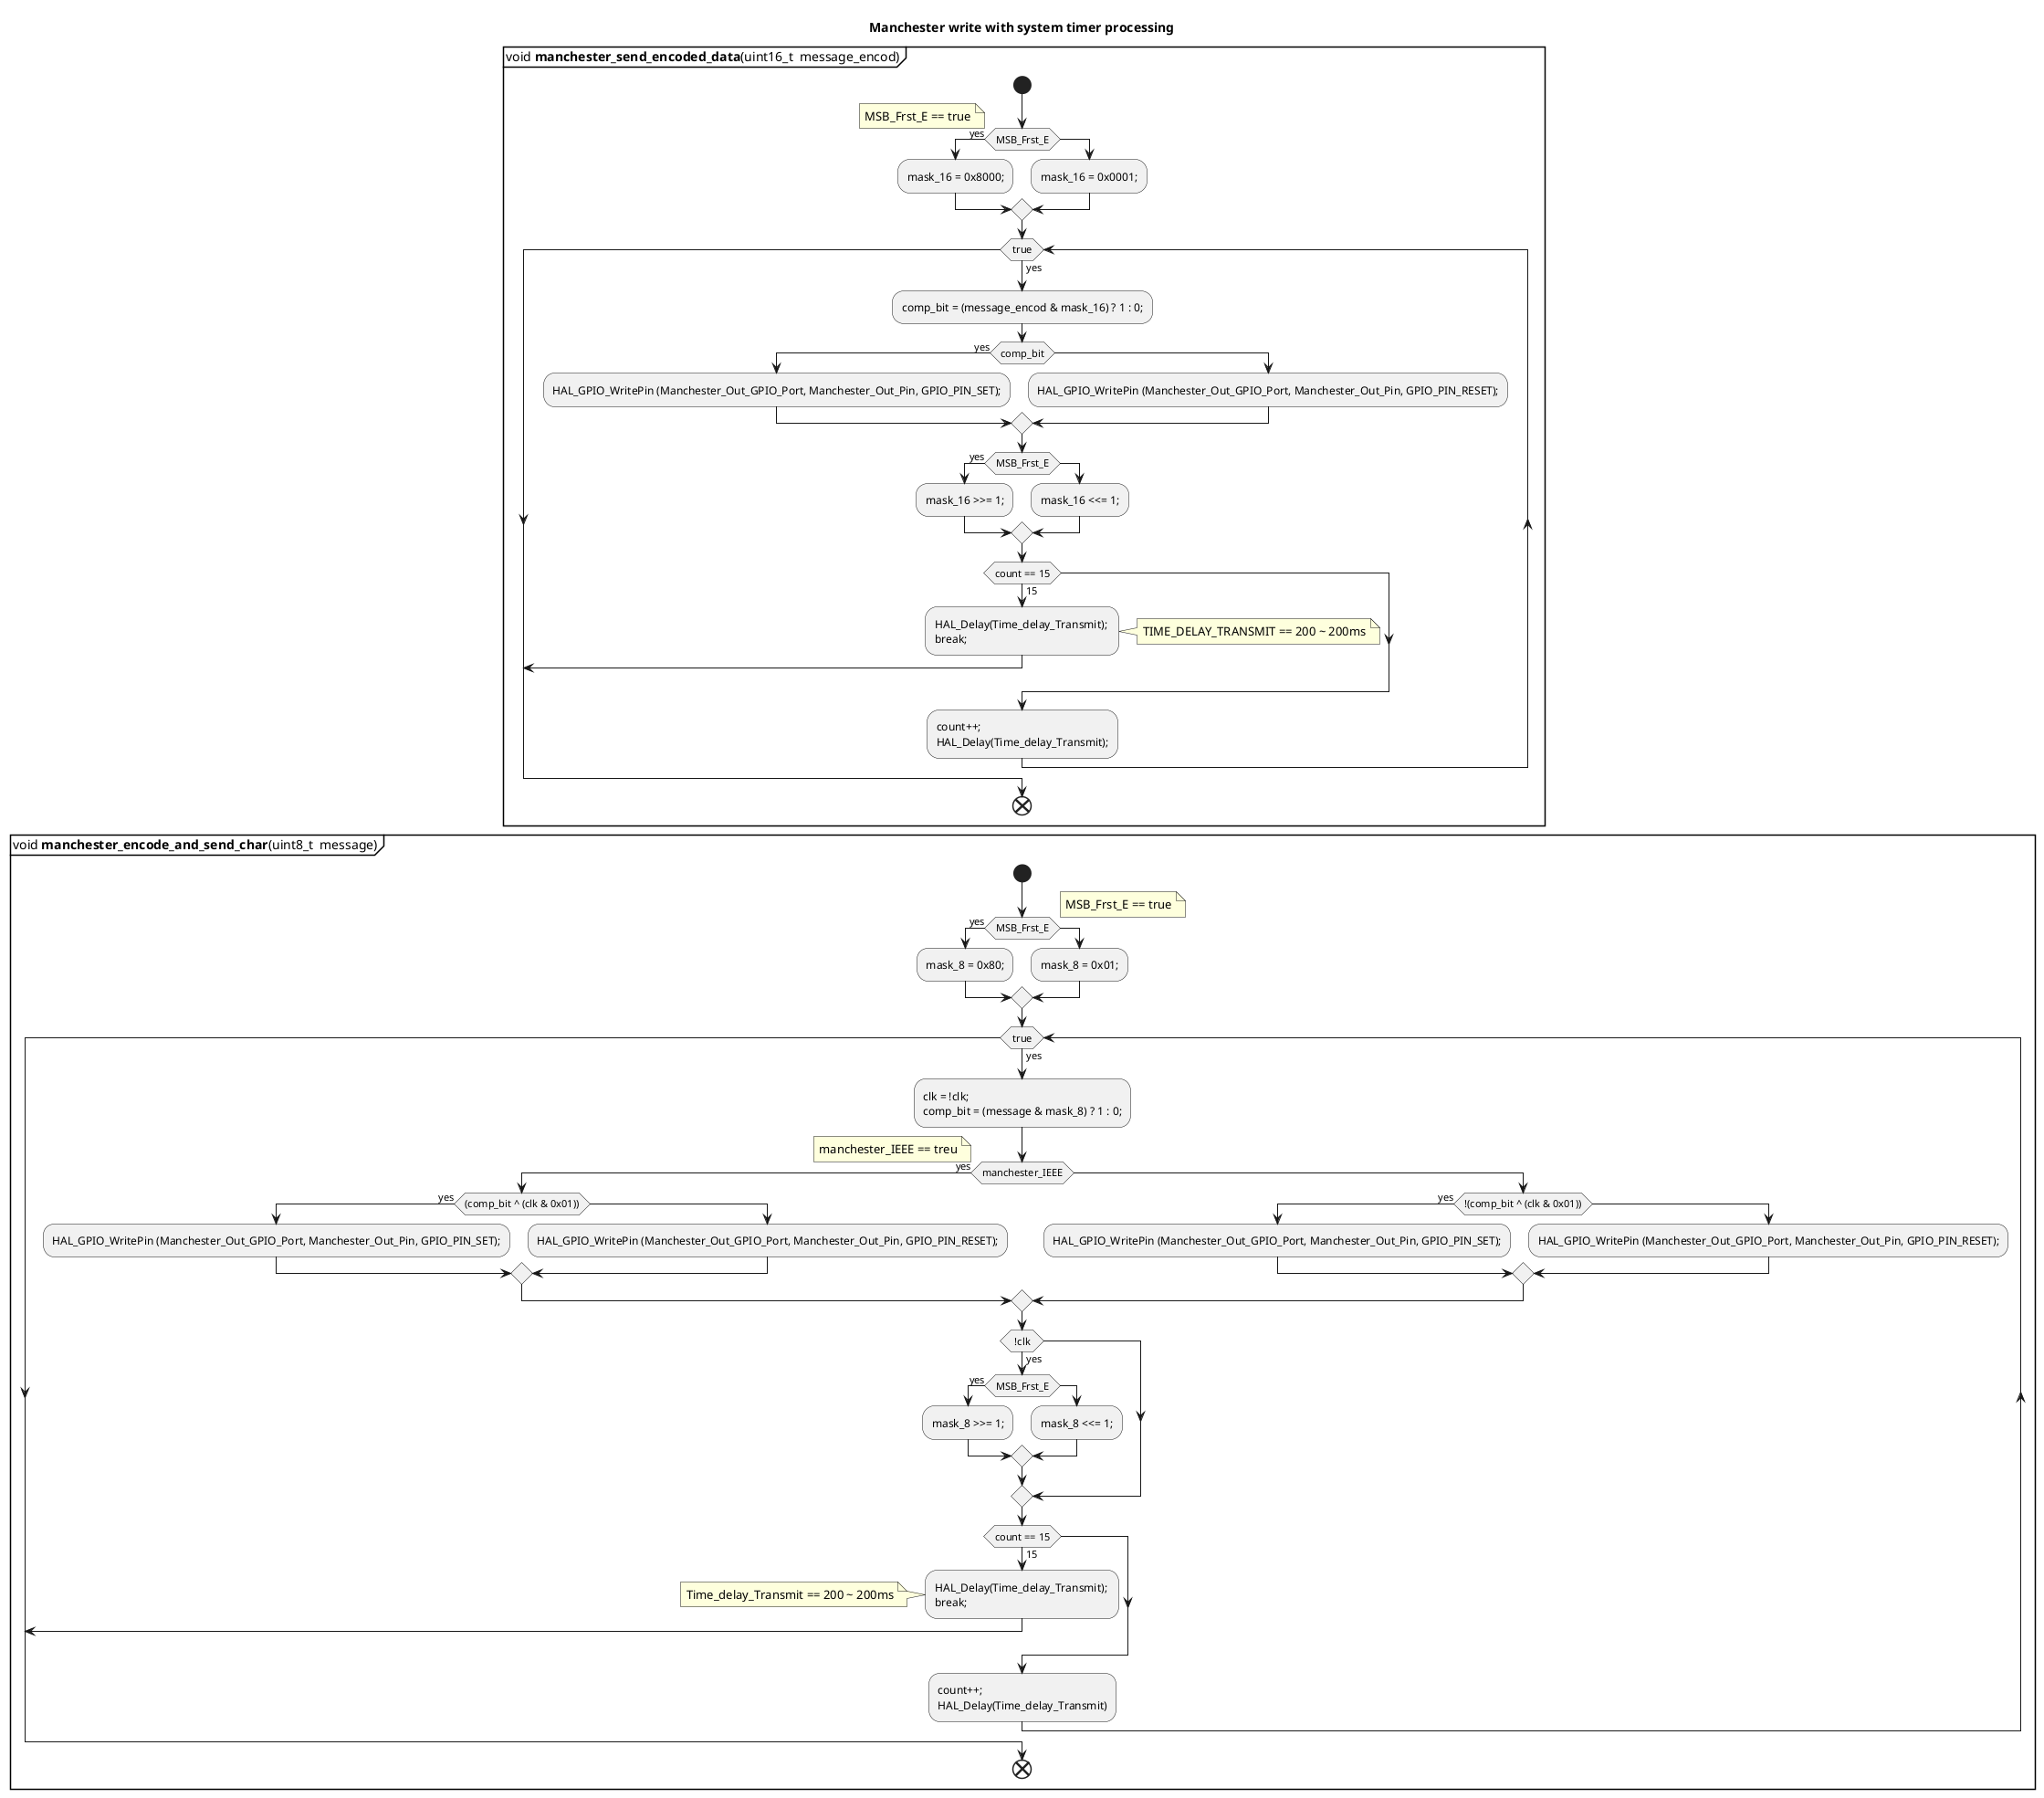 @startuml
title Manchester write with system timer processing
' comment



partition "void **manchester_send_encoded_data**(uint16_t  message_encod)" {
start
    if (MSB_Frst_E) then (yes)
        :mask_16 = 0x8000;;
    else 
        :mask_16 = 0x0001;;
    endif
    note left: MSB_Frst_E == true

    while (true) is (yes)
        :comp_bit = (message_encod & mask_16) ? 1 : 0;;
        if (comp_bit) then (yes)
            :HAL_GPIO_WritePin (Manchester_Out_GPIO_Port, Manchester_Out_Pin, GPIO_PIN_SET);;
        else 
            :HAL_GPIO_WritePin (Manchester_Out_GPIO_Port, Manchester_Out_Pin, GPIO_PIN_RESET);;
        endif

        if (MSB_Frst_E) then (yes)
            :mask_16 >>= 1;;
        else
            :mask_16 <<= 1;;
        endif

        if (count == 15) then (15)
            :HAL_Delay(Time_delay_Transmit); \nbreak;;
         note right: TIME_DELAY_TRANSMIT == 200 ~ 200ms
            break
        endif

        :count++; \nHAL_Delay(Time_delay_Transmit);; 

    endwhile
  
end
}


partition "void **manchester_encode_and_send_char**(uint8_t  message)" {
start
    if (MSB_Frst_E) then (yes)
        :mask_8 = 0x80;;
    else
        :mask_8 = 0x01;;
    endif
    note right: MSB_Frst_E == true

    while (true) is (yes)
        :clk = !clk; \ncomp_bit = (message & mask_8) ? 1 : 0;;

        if (manchester_IEEE) then (yes)
            if ((comp_bit ^ (clk & 0x01))) then (yes)
                ':manchester_mass |= 1; \n
                :HAL_GPIO_WritePin (Manchester_Out_GPIO_Port, Manchester_Out_Pin, GPIO_PIN_SET);;
            else
                ':manchester_mass |= 0; \n
                :HAL_GPIO_WritePin (Manchester_Out_GPIO_Port, Manchester_Out_Pin, GPIO_PIN_RESET);;
            endif
        else
            if (!(comp_bit ^ (clk & 0x01))) then (yes)
                ':manchester_mass |= 1; \n
                :HAL_GPIO_WritePin (Manchester_Out_GPIO_Port, Manchester_Out_Pin, GPIO_PIN_SET);;
            else 
                ':manchester_mass |= 0; \n
                :HAL_GPIO_WritePin (Manchester_Out_GPIO_Port, Manchester_Out_Pin, GPIO_PIN_RESET);;
            endif
        endif
        note left: manchester_IEEE == treu

        if (!clk) then (yes)
            if (MSB_Frst_E) then (yes)
                :mask_8 >>= 1;;
            else 
                :mask_8 <<= 1;;
            endif
        endif

    if (count == 15) then (15)
       ' if(print_hex) then (yes)
        '    :Serial.println(manchester_mass, HEX);;
       ' endif
       ' if(print_dec_ofMess) then (yes)
       '     :Serial.println(message, DEC);;
       ' endif

        :HAL_Delay(Time_delay_Transmit); \nbreak;;
        note left: Time_delay_Transmit == 200 ~ 200ms
        break
    endif
    ' \nmanchester_mass <<= 1;
    :count++; \nHAL_Delay(Time_delay_Transmit);
    endwhile

end
}


@enduml